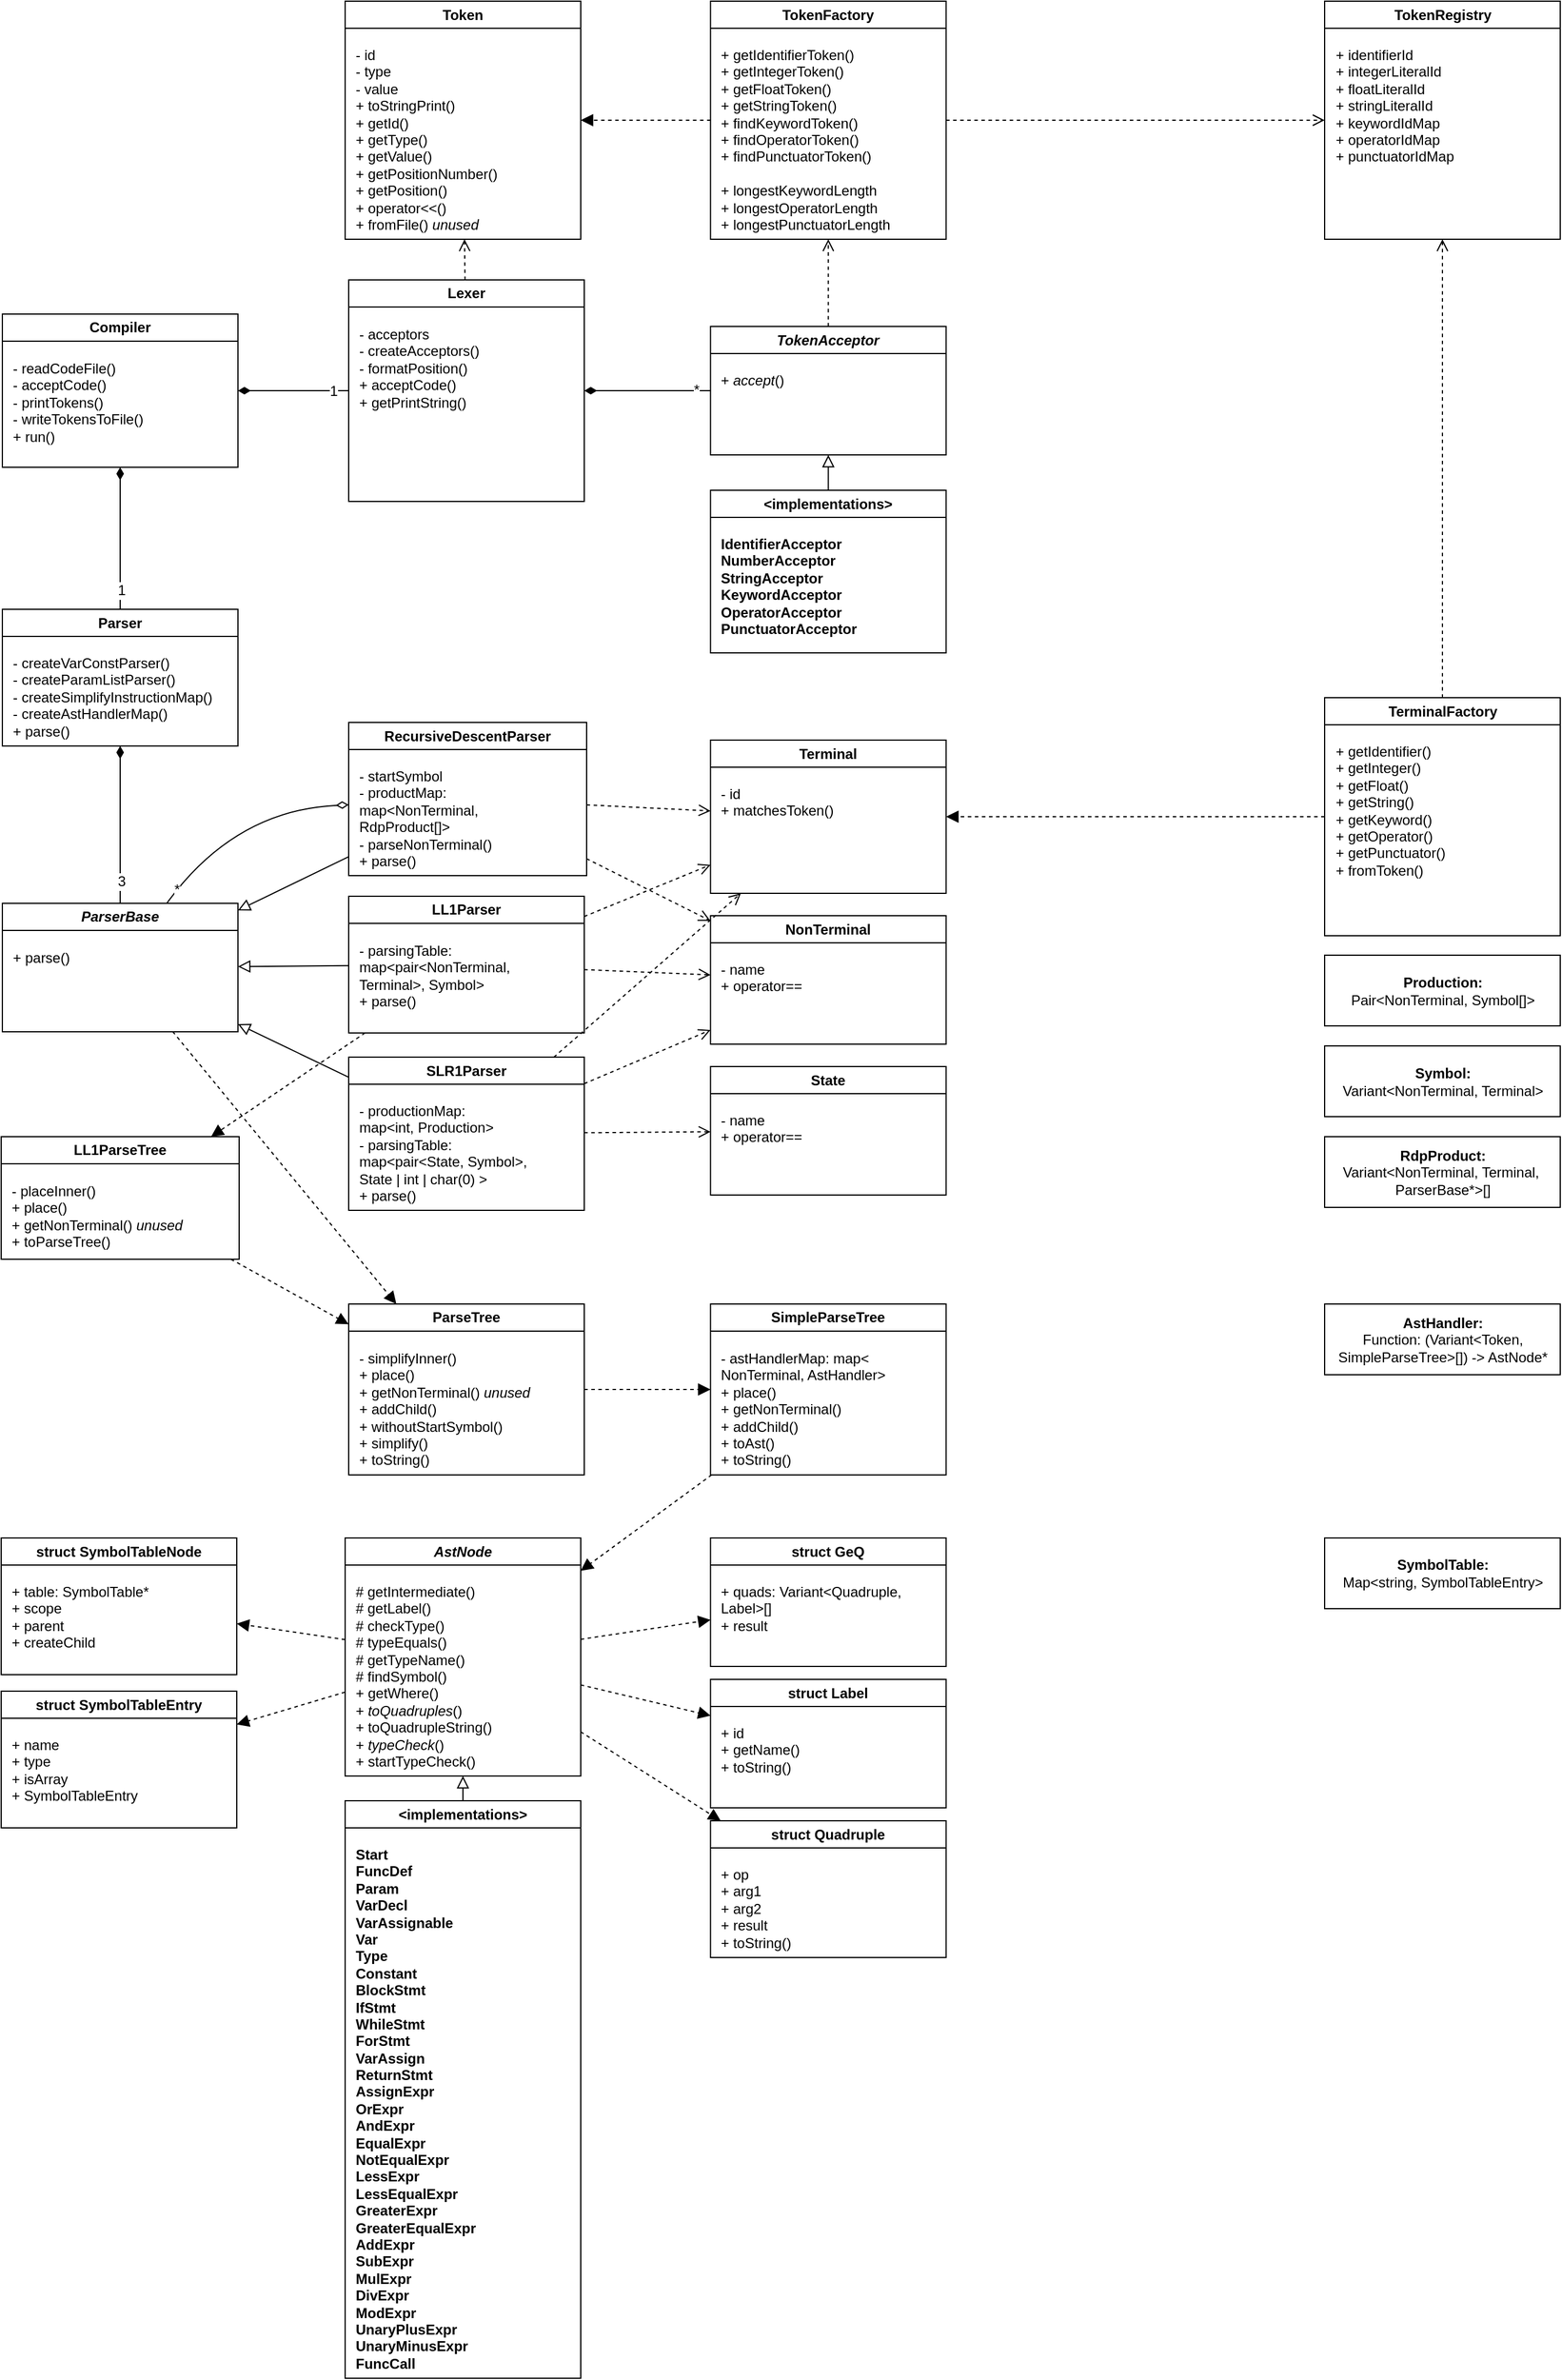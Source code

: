 <mxfile version="24.6.4" type="device">
  <diagram name="Page-1" id="7N9WVUdsvMsKPdyn0-jM">
    <mxGraphModel dx="1167" dy="1154" grid="0" gridSize="10" guides="1" tooltips="1" connect="1" arrows="1" fold="1" page="0" pageScale="1" pageWidth="850" pageHeight="1100" math="0" shadow="0">
      <root>
        <mxCell id="0" />
        <mxCell id="1" parent="0" />
        <mxCell id="OiriWq8W4zklkynLO_ME-1" value="Token" style="swimlane;whiteSpace=wrap;html=1;" parent="1" vertex="1">
          <mxGeometry x="371" y="-185" width="200" height="202" as="geometry" />
        </mxCell>
        <mxCell id="OiriWq8W4zklkynLO_ME-2" value="&lt;div style=&quot;font-size: 12px;&quot;&gt;- id&lt;/div&gt;&lt;div style=&quot;font-size: 12px;&quot;&gt;&lt;span style=&quot;background-color: initial;&quot;&gt;- type&lt;/span&gt;&lt;br&gt;&lt;/div&gt;&lt;div&gt;&lt;div&gt;- value&lt;/div&gt;&lt;/div&gt;+ toStringPrint()&lt;div style=&quot;font-size: 12px;&quot;&gt;+ getId()&lt;/div&gt;&lt;div style=&quot;font-size: 12px;&quot;&gt;+ getType()&lt;/div&gt;&lt;div style=&quot;font-size: 12px;&quot;&gt;+ getValue()&lt;/div&gt;&lt;div style=&quot;font-size: 12px;&quot;&gt;+ getPositionNumber()&lt;/div&gt;&lt;div style=&quot;font-size: 12px;&quot;&gt;+ getPosition()&lt;/div&gt;&lt;div style=&quot;font-size: 12px;&quot;&gt;+ operator&amp;lt;&amp;lt;()&lt;/div&gt;&lt;div style=&quot;font-size: 12px;&quot;&gt;+ fromFile() &lt;i&gt;unused&lt;/i&gt;&lt;/div&gt;" style="text;html=1;align=left;verticalAlign=top;resizable=0;points=[];autosize=1;strokeColor=none;fillColor=none;fontSize=12;" parent="OiriWq8W4zklkynLO_ME-1" vertex="1">
          <mxGeometry x="7" y="32" width="138" height="170" as="geometry" />
        </mxCell>
        <mxCell id="3ae6ctg0LFmDyY3C9D6C-31" style="edgeStyle=none;curved=1;rounded=0;orthogonalLoop=1;jettySize=auto;html=1;fontSize=12;startSize=8;endSize=8;dashed=1;endArrow=open;endFill=0;" parent="1" source="IofMoC5QLbA6a7la50m4-1" target="OiriWq8W4zklkynLO_ME-1" edge="1">
          <mxGeometry relative="1" as="geometry">
            <Array as="points" />
          </mxGeometry>
        </mxCell>
        <mxCell id="IofMoC5QLbA6a7la50m4-1" value="Lexer" style="swimlane;whiteSpace=wrap;html=1;" parent="1" vertex="1">
          <mxGeometry x="374" y="51.5" width="200" height="188" as="geometry" />
        </mxCell>
        <mxCell id="IofMoC5QLbA6a7la50m4-2" value="&lt;div style=&quot;font-size: 12px;&quot;&gt;&lt;span style=&quot;background-color: initial; font-size: 12px;&quot;&gt;- acceptors&lt;/span&gt;&lt;/div&gt;&lt;div style=&quot;font-size: 12px;&quot;&gt;- createAcceptors()&lt;/div&gt;&lt;div&gt;- formatPosition()&lt;/div&gt;&lt;div&gt;&lt;span style=&quot;background-color: initial;&quot;&gt;+ acceptCode()&lt;/span&gt;&lt;/div&gt;&lt;div style=&quot;font-size: 12px;&quot;&gt;&lt;span style=&quot;background-color: initial;&quot;&gt;+ getPrintString()&lt;/span&gt;&lt;/div&gt;" style="text;html=1;align=left;verticalAlign=top;resizable=0;points=[];autosize=1;strokeColor=none;fillColor=none;fontSize=12;" parent="IofMoC5QLbA6a7la50m4-1" vertex="1">
          <mxGeometry x="7" y="32" width="120" height="84" as="geometry" />
        </mxCell>
        <mxCell id="IofMoC5QLbA6a7la50m4-5" style="edgeStyle=none;curved=1;rounded=0;orthogonalLoop=1;jettySize=auto;html=1;fontSize=12;startSize=8;endSize=8;endArrow=diamondThin;endFill=1;" parent="1" source="IofMoC5QLbA6a7la50m4-3" target="IofMoC5QLbA6a7la50m4-1" edge="1">
          <mxGeometry relative="1" as="geometry" />
        </mxCell>
        <mxCell id="iqtWUtMe4JJvbguQZHi8-1" value="*" style="edgeLabel;html=1;align=center;verticalAlign=middle;resizable=0;points=[];fontSize=12;" parent="IofMoC5QLbA6a7la50m4-5" vertex="1" connectable="0">
          <mxGeometry x="-0.771" y="-1" relative="1" as="geometry">
            <mxPoint as="offset" />
          </mxGeometry>
        </mxCell>
        <mxCell id="IofMoC5QLbA6a7la50m4-3" value="&lt;i&gt;TokenAcceptor&lt;/i&gt;" style="swimlane;whiteSpace=wrap;html=1;" parent="1" vertex="1">
          <mxGeometry x="681.17" y="91" width="200" height="109" as="geometry" />
        </mxCell>
        <mxCell id="IofMoC5QLbA6a7la50m4-4" value="&lt;div style=&quot;font-size: 12px;&quot;&gt;&lt;span style=&quot;background-color: initial; font-size: 12px;&quot;&gt;+ &lt;/span&gt;&lt;i style=&quot;background-color: initial; font-size: 12px;&quot;&gt;accept&lt;/i&gt;&lt;span style=&quot;background-color: initial; font-size: 12px;&quot;&gt;()&lt;br&gt;&lt;/span&gt;&lt;/div&gt;" style="text;html=1;align=left;verticalAlign=top;resizable=0;points=[];autosize=1;strokeColor=none;fillColor=none;fontSize=12;" parent="IofMoC5QLbA6a7la50m4-3" vertex="1">
          <mxGeometry x="7" y="32" width="72" height="26" as="geometry" />
        </mxCell>
        <mxCell id="3ae6ctg0LFmDyY3C9D6C-23" style="edgeStyle=none;curved=1;rounded=0;orthogonalLoop=1;jettySize=auto;html=1;fontSize=12;startSize=8;endSize=8;endArrow=block;endFill=0;" parent="1" source="3ae6ctg0LFmDyY3C9D6C-15" target="IofMoC5QLbA6a7la50m4-3" edge="1">
          <mxGeometry relative="1" as="geometry" />
        </mxCell>
        <mxCell id="3ae6ctg0LFmDyY3C9D6C-15" value="&amp;lt;implementations&amp;gt;" style="swimlane;whiteSpace=wrap;html=1;" parent="1" vertex="1">
          <mxGeometry x="681.17" y="230" width="200" height="138" as="geometry" />
        </mxCell>
        <mxCell id="3ae6ctg0LFmDyY3C9D6C-16" value="&lt;div style=&quot;font-size: 12px;&quot;&gt;&lt;b style=&quot;background-color: initial;&quot;&gt;IdentifierAcceptor&lt;/b&gt;&lt;/div&gt;&lt;div style=&quot;font-size: 12px;&quot;&gt;&lt;b style=&quot;font-size: 12px;&quot;&gt;NumberAcceptor&lt;/b&gt;&lt;/div&gt;&lt;div style=&quot;font-size: 12px;&quot;&gt;&lt;b style=&quot;font-size: 12px;&quot;&gt;StringAcceptor&lt;/b&gt;&lt;/div&gt;&lt;div style=&quot;font-size: 12px;&quot;&gt;&lt;b style=&quot;font-size: 12px;&quot;&gt;KeywordAcceptor&lt;/b&gt;&lt;/div&gt;&lt;div style=&quot;font-size: 12px;&quot;&gt;&lt;b style=&quot;font-size: 12px;&quot;&gt;OperatorAcceptor&lt;/b&gt;&lt;/div&gt;&lt;div style=&quot;font-size: 12px;&quot;&gt;&lt;b style=&quot;font-size: 12px;&quot;&gt;Punctuator&lt;/b&gt;&lt;b style=&quot;background-color: initial; font-size: 12px;&quot;&gt;Acceptor&lt;/b&gt;&lt;/div&gt;" style="text;html=1;align=left;verticalAlign=top;resizable=0;points=[];autosize=1;strokeColor=none;fillColor=none;fontSize=12;" parent="3ae6ctg0LFmDyY3C9D6C-15" vertex="1">
          <mxGeometry x="7" y="32" width="133" height="98" as="geometry" />
        </mxCell>
        <mxCell id="kK8EmrhPtFe6YDkDOhob-1" value="TokenFactory" style="swimlane;whiteSpace=wrap;html=1;" parent="1" vertex="1">
          <mxGeometry x="681.17" y="-185" width="200" height="202" as="geometry">
            <mxRectangle x="965" y="268" width="136" height="26" as="alternateBounds" />
          </mxGeometry>
        </mxCell>
        <mxCell id="kK8EmrhPtFe6YDkDOhob-2" value="&lt;div&gt;&lt;span style=&quot;background-color: initial;&quot;&gt;+ getIdentifierToken()&lt;/span&gt;&lt;br&gt;&lt;/div&gt;&lt;div style=&quot;font-size: 12px;&quot;&gt;+ getIntegerToken()&lt;/div&gt;&lt;div style=&quot;font-size: 12px;&quot;&gt;&lt;div&gt;+ getFloatToken()&lt;/div&gt;&lt;/div&gt;&lt;div style=&quot;font-size: 12px;&quot;&gt;+ getStringToken()&lt;/div&gt;&lt;div style=&quot;font-size: 12px;&quot;&gt;+ findKeywordToken()&lt;/div&gt;&lt;div style=&quot;font-size: 12px;&quot;&gt;&lt;span style=&quot;background-color: initial;&quot;&gt;+&amp;nbsp;&lt;/span&gt;find&lt;span style=&quot;background-color: initial;&quot;&gt;OperatorToken&lt;/span&gt;&lt;span style=&quot;background-color: initial;&quot;&gt;(&lt;/span&gt;&lt;span style=&quot;background-color: initial;&quot;&gt;)&lt;/span&gt;&lt;/div&gt;&lt;div style=&quot;font-size: 12px;&quot;&gt;&lt;span style=&quot;background-color: initial;&quot;&gt;+&amp;nbsp;&lt;/span&gt;find&lt;span style=&quot;background-color: initial;&quot;&gt;PunctuatorToken(&lt;/span&gt;&lt;span style=&quot;background-color: initial;&quot;&gt;)&lt;/span&gt;&lt;/div&gt;&lt;div style=&quot;font-size: 12px;&quot;&gt;&lt;span style=&quot;background-color: initial;&quot;&gt;&lt;br&gt;&lt;/span&gt;&lt;/div&gt;&lt;div style=&quot;font-size: 12px;&quot;&gt;&lt;div&gt;+ longestKeywordLength&lt;/div&gt;&lt;div&gt;+ longestOperatorLength&lt;/div&gt;&lt;div&gt;+ longestPunctuatorLength&lt;/div&gt;&lt;/div&gt;" style="text;html=1;align=left;verticalAlign=top;resizable=0;points=[];autosize=1;strokeColor=none;fillColor=none;fontSize=12;" parent="kK8EmrhPtFe6YDkDOhob-1" vertex="1">
          <mxGeometry x="7" y="32" width="162" height="170" as="geometry" />
        </mxCell>
        <mxCell id="kK8EmrhPtFe6YDkDOhob-3" style="edgeStyle=none;curved=1;rounded=0;orthogonalLoop=1;jettySize=auto;html=1;fontSize=12;startSize=8;endSize=8;endArrow=block;endFill=1;dashed=1;" parent="1" source="kK8EmrhPtFe6YDkDOhob-1" target="OiriWq8W4zklkynLO_ME-1" edge="1">
          <mxGeometry relative="1" as="geometry">
            <mxPoint x="871" y="156" as="sourcePoint" />
            <mxPoint x="975" y="156" as="targetPoint" />
          </mxGeometry>
        </mxCell>
        <mxCell id="iqtWUtMe4JJvbguQZHi8-2" style="edgeStyle=none;curved=1;rounded=0;orthogonalLoop=1;jettySize=auto;html=1;fontSize=12;startSize=8;endSize=8;endArrow=open;endFill=0;dashed=1;" parent="1" source="IofMoC5QLbA6a7la50m4-3" target="kK8EmrhPtFe6YDkDOhob-1" edge="1">
          <mxGeometry relative="1" as="geometry">
            <mxPoint x="871" y="156" as="sourcePoint" />
            <mxPoint x="975" y="156" as="targetPoint" />
          </mxGeometry>
        </mxCell>
        <mxCell id="jvB1Ljgib8Ljobi6kKoj-1" value="Compiler" style="swimlane;whiteSpace=wrap;html=1;" parent="1" vertex="1">
          <mxGeometry x="80" y="80.5" width="200" height="130" as="geometry" />
        </mxCell>
        <mxCell id="jvB1Ljgib8Ljobi6kKoj-2" value="&lt;div style=&quot;font-size: 12px;&quot;&gt;&lt;span style=&quot;background-color: initial;&quot;&gt;- readCodeFile()&lt;/span&gt;&lt;br&gt;&lt;/div&gt;&lt;div style=&quot;font-size: 12px;&quot;&gt;&lt;span style=&quot;background-color: initial;&quot;&gt;- acceptCode()&lt;/span&gt;&lt;/div&gt;&lt;div style=&quot;font-size: 12px;&quot;&gt;&lt;span style=&quot;background-color: initial;&quot;&gt;- printTokens()&lt;/span&gt;&lt;br&gt;&lt;/div&gt;&lt;div style=&quot;font-size: 12px;&quot;&gt;- writeTokensToFile()&lt;/div&gt;&lt;div style=&quot;font-size: 12px;&quot;&gt;&lt;span style=&quot;background-color: initial;&quot;&gt;+ run(&lt;/span&gt;&lt;span style=&quot;background-color: initial;&quot;&gt;)&lt;/span&gt;&lt;br&gt;&lt;/div&gt;" style="text;html=1;align=left;verticalAlign=top;resizable=0;points=[];autosize=1;strokeColor=none;fillColor=none;fontSize=12;" parent="jvB1Ljgib8Ljobi6kKoj-1" vertex="1">
          <mxGeometry x="7" y="32" width="129" height="84" as="geometry" />
        </mxCell>
        <mxCell id="jvB1Ljgib8Ljobi6kKoj-3" style="edgeStyle=none;curved=1;rounded=0;orthogonalLoop=1;jettySize=auto;html=1;fontSize=12;startSize=8;endSize=8;endArrow=diamondThin;endFill=1;" parent="1" source="IofMoC5QLbA6a7la50m4-1" target="jvB1Ljgib8Ljobi6kKoj-1" edge="1">
          <mxGeometry relative="1" as="geometry">
            <mxPoint x="671" y="156" as="sourcePoint" />
            <mxPoint x="574" y="156" as="targetPoint" />
          </mxGeometry>
        </mxCell>
        <mxCell id="eMEHLj6SgMxFBWr-5eaE-38" value="1" style="edgeLabel;html=1;align=center;verticalAlign=middle;resizable=0;points=[];fontSize=12;" parent="jvB1Ljgib8Ljobi6kKoj-3" vertex="1" connectable="0">
          <mxGeometry x="-0.726" relative="1" as="geometry">
            <mxPoint as="offset" />
          </mxGeometry>
        </mxCell>
        <mxCell id="eMEHLj6SgMxFBWr-5eaE-9" style="edgeStyle=none;curved=1;rounded=0;orthogonalLoop=1;jettySize=auto;html=1;fontSize=12;startSize=8;endSize=8;endArrow=block;endFill=0;" parent="1" source="jvB1Ljgib8Ljobi6kKoj-11" target="eMEHLj6SgMxFBWr-5eaE-1" edge="1">
          <mxGeometry relative="1" as="geometry" />
        </mxCell>
        <mxCell id="jvB1Ljgib8Ljobi6kKoj-11" value="RecursiveDescentParser" style="swimlane;whiteSpace=wrap;html=1;" parent="1" vertex="1">
          <mxGeometry x="374" y="427" width="202" height="130" as="geometry" />
        </mxCell>
        <mxCell id="jvB1Ljgib8Ljobi6kKoj-12" value="&lt;div style=&quot;font-size: 12px;&quot;&gt;&lt;span style=&quot;background-color: initial;&quot;&gt;- startSymbol&lt;/span&gt;&lt;/div&gt;&lt;div style=&quot;font-size: 12px;&quot;&gt;&lt;span style=&quot;background-color: initial;&quot;&gt;- productMap:&amp;nbsp;&lt;/span&gt;&lt;/div&gt;&lt;div style=&quot;font-size: 12px;&quot;&gt;&lt;span style=&quot;background-color: initial;&quot;&gt;map&amp;lt;NonTerminal,&lt;/span&gt;&lt;/div&gt;&lt;div style=&quot;font-size: 12px;&quot;&gt;&lt;span style=&quot;background-color: initial;&quot;&gt;RdpProduct[]&amp;gt;&lt;/span&gt;&lt;/div&gt;&lt;div style=&quot;font-size: 12px;&quot;&gt;&lt;span style=&quot;background-color: initial;&quot;&gt;- parseNonTerminal()&lt;/span&gt;&lt;/div&gt;&lt;div style=&quot;font-size: 12px;&quot;&gt;&lt;span style=&quot;background-color: initial;&quot;&gt;+ parse()&lt;/span&gt;&lt;br&gt;&lt;/div&gt;" style="text;html=1;align=left;verticalAlign=top;resizable=0;points=[];autosize=1;strokeColor=none;fillColor=none;fontSize=12;" parent="jvB1Ljgib8Ljobi6kKoj-11" vertex="1">
          <mxGeometry x="7" y="32" width="131" height="98" as="geometry" />
        </mxCell>
        <mxCell id="eMEHLj6SgMxFBWr-5eaE-10" style="edgeStyle=none;curved=1;rounded=0;orthogonalLoop=1;jettySize=auto;html=1;fontSize=12;startSize=8;endSize=8;endArrow=block;endFill=0;" parent="1" source="-sPlnjH7zTuTID29Tyg8-11" target="eMEHLj6SgMxFBWr-5eaE-1" edge="1">
          <mxGeometry relative="1" as="geometry" />
        </mxCell>
        <mxCell id="-sPlnjH7zTuTID29Tyg8-11" value="LL1Parser" style="swimlane;whiteSpace=wrap;html=1;" parent="1" vertex="1">
          <mxGeometry x="374" y="574.5" width="200" height="116" as="geometry" />
        </mxCell>
        <mxCell id="-sPlnjH7zTuTID29Tyg8-12" value="&lt;div style=&quot;font-size: 12px;&quot;&gt;- parsingTable:&amp;nbsp;&lt;/div&gt;&lt;div style=&quot;font-size: 12px;&quot;&gt;map&amp;lt;pair&amp;lt;NonTerminal,&lt;/div&gt;&lt;div style=&quot;font-size: 12px;&quot;&gt;&lt;span style=&quot;background-color: initial;&quot;&gt;Terminal&lt;/span&gt;&amp;gt;, Symbol&lt;span style=&quot;background-color: initial;&quot;&gt;&amp;gt;&lt;/span&gt;&lt;/div&gt;&lt;div style=&quot;font-size: 12px;&quot;&gt;+ parse()&lt;/div&gt;" style="text;html=1;align=left;verticalAlign=top;resizable=0;points=[];autosize=1;strokeColor=none;fillColor=none;fontSize=12;" parent="-sPlnjH7zTuTID29Tyg8-11" vertex="1">
          <mxGeometry x="7" y="32" width="146" height="70" as="geometry" />
        </mxCell>
        <mxCell id="-sPlnjH7zTuTID29Tyg8-15" value="NonTerminal" style="swimlane;whiteSpace=wrap;html=1;" parent="1" vertex="1">
          <mxGeometry x="681.17" y="591" width="200" height="109" as="geometry" />
        </mxCell>
        <mxCell id="-sPlnjH7zTuTID29Tyg8-16" value="&lt;div style=&quot;font-size: 12px;&quot;&gt;- name&lt;/div&gt;&lt;div style=&quot;font-size: 12px;&quot;&gt;+ operator==&lt;/div&gt;" style="text;html=1;align=left;verticalAlign=top;resizable=0;points=[];autosize=1;strokeColor=none;fillColor=none;fontSize=12;" parent="-sPlnjH7zTuTID29Tyg8-15" vertex="1">
          <mxGeometry x="7" y="32" width="87" height="41" as="geometry" />
        </mxCell>
        <mxCell id="eMEHLj6SgMxFBWr-5eaE-11" style="edgeStyle=none;curved=1;rounded=0;orthogonalLoop=1;jettySize=auto;html=1;fontSize=12;startSize=8;endSize=8;endArrow=block;endFill=0;" parent="1" source="-sPlnjH7zTuTID29Tyg8-36" target="eMEHLj6SgMxFBWr-5eaE-1" edge="1">
          <mxGeometry relative="1" as="geometry" />
        </mxCell>
        <mxCell id="-sPlnjH7zTuTID29Tyg8-36" value="SLR1Parser" style="swimlane;whiteSpace=wrap;html=1;" parent="1" vertex="1">
          <mxGeometry x="374" y="711" width="200" height="130" as="geometry" />
        </mxCell>
        <mxCell id="-sPlnjH7zTuTID29Tyg8-37" value="&lt;div style=&quot;font-size: 12px;&quot;&gt;- productionMap:&amp;nbsp;&lt;/div&gt;&lt;div style=&quot;font-size: 12px;&quot;&gt;map&amp;lt;int, Production&amp;gt;&lt;/div&gt;&lt;div style=&quot;font-size: 12px;&quot;&gt;- parsingTable:&amp;nbsp;&lt;/div&gt;&lt;div style=&quot;font-size: 12px;&quot;&gt;map&amp;lt;pair&amp;lt;State, Symbol&lt;span style=&quot;background-color: initial;&quot;&gt;&amp;gt;,&amp;nbsp;&lt;/span&gt;&lt;/div&gt;&lt;div style=&quot;font-size: 12px;&quot;&gt;&lt;span style=&quot;background-color: initial;&quot;&gt;State | int |&amp;nbsp;&lt;/span&gt;&lt;span style=&quot;background-color: initial;&quot;&gt;char(0) &amp;gt;&lt;/span&gt;&lt;/div&gt;&lt;div style=&quot;font-size: 12px;&quot;&gt;+ parse()&lt;/div&gt;" style="text;html=1;align=left;verticalAlign=top;resizable=0;points=[];autosize=1;strokeColor=none;fillColor=none;fontSize=12;" parent="-sPlnjH7zTuTID29Tyg8-36" vertex="1">
          <mxGeometry x="7" y="32" width="164" height="98" as="geometry" />
        </mxCell>
        <mxCell id="-sPlnjH7zTuTID29Tyg8-41" value="State" style="swimlane;whiteSpace=wrap;html=1;" parent="1" vertex="1">
          <mxGeometry x="681.17" y="719" width="200" height="109" as="geometry" />
        </mxCell>
        <mxCell id="-sPlnjH7zTuTID29Tyg8-42" value="&lt;div style=&quot;font-size: 12px;&quot;&gt;- name&lt;/div&gt;&lt;div style=&quot;font-size: 12px;&quot;&gt;+ operator==&lt;/div&gt;" style="text;html=1;align=left;verticalAlign=top;resizable=0;points=[];autosize=1;strokeColor=none;fillColor=none;fontSize=12;" parent="-sPlnjH7zTuTID29Tyg8-41" vertex="1">
          <mxGeometry x="7" y="32" width="87" height="41" as="geometry" />
        </mxCell>
        <mxCell id="eMEHLj6SgMxFBWr-5eaE-1" value="&lt;i&gt;ParserBase&lt;/i&gt;" style="swimlane;whiteSpace=wrap;html=1;" parent="1" vertex="1">
          <mxGeometry x="80" y="580.5" width="200" height="109" as="geometry" />
        </mxCell>
        <mxCell id="eMEHLj6SgMxFBWr-5eaE-2" value="&lt;div style=&quot;font-size: 12px;&quot;&gt;&lt;span style=&quot;background-color: initial;&quot;&gt;+ parse()&lt;/span&gt;&lt;br&gt;&lt;/div&gt;" style="text;html=1;align=left;verticalAlign=top;resizable=0;points=[];autosize=1;strokeColor=none;fillColor=none;fontSize=12;" parent="eMEHLj6SgMxFBWr-5eaE-1" vertex="1">
          <mxGeometry x="7" y="32" width="66" height="26" as="geometry" />
        </mxCell>
        <mxCell id="eMEHLj6SgMxFBWr-5eaE-39" style="edgeStyle=none;curved=1;rounded=0;orthogonalLoop=1;jettySize=auto;html=1;fontSize=12;startSize=8;endSize=8;endArrow=diamondThin;endFill=1;" parent="1" source="cnCYdtqbf-Ac4l562RJ5-1" target="jvB1Ljgib8Ljobi6kKoj-1" edge="1">
          <mxGeometry relative="1" as="geometry">
            <mxPoint x="374" y="156" as="sourcePoint" />
            <mxPoint x="290" y="156" as="targetPoint" />
          </mxGeometry>
        </mxCell>
        <mxCell id="eMEHLj6SgMxFBWr-5eaE-40" value="1" style="edgeLabel;html=1;align=center;verticalAlign=middle;resizable=0;points=[];fontSize=12;" parent="eMEHLj6SgMxFBWr-5eaE-39" vertex="1" connectable="0">
          <mxGeometry x="-0.726" relative="1" as="geometry">
            <mxPoint x="1" as="offset" />
          </mxGeometry>
        </mxCell>
        <mxCell id="eMEHLj6SgMxFBWr-5eaE-41" value="Terminal" style="swimlane;whiteSpace=wrap;html=1;" parent="1" vertex="1">
          <mxGeometry x="681.17" y="442" width="200" height="130" as="geometry" />
        </mxCell>
        <mxCell id="eMEHLj6SgMxFBWr-5eaE-42" value="&lt;div style=&quot;font-size: 12px;&quot;&gt;- id&lt;/div&gt;&lt;div style=&quot;font-size: 12px;&quot;&gt;&lt;span style=&quot;background-color: initial;&quot;&gt;+ matchesToken()&lt;/span&gt;&lt;br&gt;&lt;/div&gt;" style="text;html=1;align=left;verticalAlign=top;resizable=0;points=[];autosize=1;strokeColor=none;fillColor=none;fontSize=12;" parent="eMEHLj6SgMxFBWr-5eaE-41" vertex="1">
          <mxGeometry x="7" y="32" width="114" height="41" as="geometry" />
        </mxCell>
        <mxCell id="eMEHLj6SgMxFBWr-5eaE-45" value="TerminalFactory" style="swimlane;whiteSpace=wrap;html=1;" parent="1" vertex="1">
          <mxGeometry x="1202.5" y="406" width="200" height="202" as="geometry">
            <mxRectangle x="965" y="268" width="136" height="26" as="alternateBounds" />
          </mxGeometry>
        </mxCell>
        <mxCell id="eMEHLj6SgMxFBWr-5eaE-46" value="&lt;div&gt;&lt;span style=&quot;background-color: initial;&quot;&gt;+ getIdentifier&lt;/span&gt;&lt;span style=&quot;background-color: initial;&quot;&gt;()&lt;/span&gt;&lt;/div&gt;&lt;div&gt;+ getInteger&lt;span style=&quot;background-color: initial;&quot;&gt;()&lt;/span&gt;&lt;/div&gt;&lt;div&gt;+ getFloat&lt;span style=&quot;background-color: initial;&quot;&gt;()&lt;/span&gt;&lt;/div&gt;&lt;div&gt;+ getString&lt;span style=&quot;background-color: initial;&quot;&gt;()&lt;/span&gt;&lt;/div&gt;&lt;div&gt;+ getKeyword&lt;span style=&quot;background-color: initial;&quot;&gt;()&lt;/span&gt;&lt;/div&gt;&lt;div&gt;&lt;span style=&quot;background-color: initial;&quot;&gt;+&amp;nbsp;&lt;/span&gt;get&lt;span style=&quot;background-color: initial;&quot;&gt;Operator&lt;/span&gt;&lt;span style=&quot;background-color: initial;&quot;&gt;(&lt;/span&gt;&lt;span style=&quot;background-color: initial;&quot;&gt;)&lt;/span&gt;&lt;/div&gt;&lt;div&gt;&lt;span style=&quot;background-color: initial;&quot;&gt;+&amp;nbsp;&lt;/span&gt;get&lt;span style=&quot;background-color: initial;&quot;&gt;Punctuator&lt;/span&gt;&lt;span style=&quot;background-color: initial;&quot;&gt;(&lt;/span&gt;&lt;span style=&quot;background-color: initial;&quot;&gt;)&lt;/span&gt;&lt;/div&gt;&lt;div&gt;&lt;span style=&quot;background-color: initial;&quot;&gt;+ fromToken()&lt;/span&gt;&lt;/div&gt;" style="text;html=1;align=left;verticalAlign=top;resizable=0;points=[];autosize=1;strokeColor=none;fillColor=none;fontSize=12;" parent="eMEHLj6SgMxFBWr-5eaE-45" vertex="1">
          <mxGeometry x="7" y="32" width="111" height="127" as="geometry" />
        </mxCell>
        <mxCell id="eMEHLj6SgMxFBWr-5eaE-47" style="edgeStyle=none;curved=1;rounded=0;orthogonalLoop=1;jettySize=auto;html=1;fontSize=12;startSize=8;endSize=8;endArrow=block;endFill=1;dashed=1;" parent="1" source="eMEHLj6SgMxFBWr-5eaE-45" target="eMEHLj6SgMxFBWr-5eaE-41" edge="1">
          <mxGeometry relative="1" as="geometry">
            <mxPoint x="908" y="-83.5" as="sourcePoint" />
            <mxPoint x="1376" y="159.5" as="targetPoint" />
          </mxGeometry>
        </mxCell>
        <mxCell id="eMEHLj6SgMxFBWr-5eaE-51" value="TokenRegistry" style="swimlane;whiteSpace=wrap;html=1;" parent="1" vertex="1">
          <mxGeometry x="1202.5" y="-185" width="200" height="202" as="geometry">
            <mxRectangle x="965" y="268" width="136" height="26" as="alternateBounds" />
          </mxGeometry>
        </mxCell>
        <mxCell id="eMEHLj6SgMxFBWr-5eaE-52" value="&lt;div&gt;&lt;span style=&quot;background-color: initial;&quot;&gt;+ identifierId&lt;/span&gt;&lt;br&gt;&lt;/div&gt;&lt;div style=&quot;font-size: 12px;&quot;&gt;+ integerLiteralId&lt;/div&gt;&lt;div style=&quot;font-size: 12px;&quot;&gt;&lt;div&gt;+ floatLiteralId&lt;/div&gt;&lt;/div&gt;&lt;div style=&quot;font-size: 12px;&quot;&gt;+ stringLiteralId&lt;/div&gt;&lt;div style=&quot;font-size: 12px;&quot;&gt;+ keywordIdMap&lt;/div&gt;&lt;div style=&quot;font-size: 12px;&quot;&gt;&lt;span style=&quot;background-color: initial;&quot;&gt;+ operatorIdMap&lt;/span&gt;&lt;/div&gt;&lt;div style=&quot;font-size: 12px;&quot;&gt;&lt;span style=&quot;background-color: initial;&quot;&gt;+ punctuatorIdMap&lt;/span&gt;&lt;/div&gt;" style="text;html=1;align=left;verticalAlign=top;resizable=0;points=[];autosize=1;strokeColor=none;fillColor=none;fontSize=12;" parent="eMEHLj6SgMxFBWr-5eaE-51" vertex="1">
          <mxGeometry x="7" y="32" width="118" height="113" as="geometry" />
        </mxCell>
        <mxCell id="eMEHLj6SgMxFBWr-5eaE-53" style="edgeStyle=none;curved=1;rounded=0;orthogonalLoop=1;jettySize=auto;html=1;fontSize=12;startSize=8;endSize=8;endArrow=open;endFill=0;dashed=1;" parent="1" source="kK8EmrhPtFe6YDkDOhob-1" target="eMEHLj6SgMxFBWr-5eaE-51" edge="1">
          <mxGeometry relative="1" as="geometry">
            <mxPoint x="791" y="101" as="sourcePoint" />
            <mxPoint x="791" y="72" as="targetPoint" />
          </mxGeometry>
        </mxCell>
        <mxCell id="eMEHLj6SgMxFBWr-5eaE-54" style="edgeStyle=none;curved=1;rounded=0;orthogonalLoop=1;jettySize=auto;html=1;fontSize=12;startSize=8;endSize=8;endArrow=open;endFill=0;dashed=1;" parent="1" source="eMEHLj6SgMxFBWr-5eaE-45" target="eMEHLj6SgMxFBWr-5eaE-51" edge="1">
          <mxGeometry relative="1" as="geometry">
            <mxPoint x="891" y="-45" as="sourcePoint" />
            <mxPoint x="1043" y="-68" as="targetPoint" />
          </mxGeometry>
        </mxCell>
        <mxCell id="eMEHLj6SgMxFBWr-5eaE-58" value="&lt;b&gt;Production:&lt;/b&gt;&lt;div&gt;Pair&amp;lt;NonTerminal,&amp;nbsp;&lt;span style=&quot;background-color: initial;&quot;&gt;Symbol[]&amp;gt;&lt;/span&gt;&lt;/div&gt;" style="rounded=0;whiteSpace=wrap;html=1;" parent="1" vertex="1">
          <mxGeometry x="1202.5" y="624.5" width="200" height="60" as="geometry" />
        </mxCell>
        <mxCell id="eMEHLj6SgMxFBWr-5eaE-59" value="&lt;b&gt;Symbol:&lt;/b&gt;&lt;div&gt;Variant&amp;lt;NonTerminal, Terminal&amp;gt;&lt;/div&gt;" style="rounded=0;whiteSpace=wrap;html=1;" parent="1" vertex="1">
          <mxGeometry x="1202.5" y="701.5" width="200" height="60" as="geometry" />
        </mxCell>
        <mxCell id="c0hR3k8LjfP9vzMarSxn-5" style="edgeStyle=none;curved=1;rounded=0;orthogonalLoop=1;jettySize=auto;html=1;fontSize=12;startSize=8;endSize=8;endArrow=diamondThin;endFill=0;" parent="1" source="eMEHLj6SgMxFBWr-5eaE-1" target="jvB1Ljgib8Ljobi6kKoj-11" edge="1">
          <mxGeometry relative="1" as="geometry">
            <mxPoint x="738" y="745.5" as="sourcePoint" />
            <mxPoint x="549" y="552.5" as="targetPoint" />
            <Array as="points">
              <mxPoint x="277" y="501.5" />
            </Array>
          </mxGeometry>
        </mxCell>
        <mxCell id="c0hR3k8LjfP9vzMarSxn-6" value="*" style="edgeLabel;html=1;align=center;verticalAlign=middle;resizable=0;points=[];fontSize=12;" parent="c0hR3k8LjfP9vzMarSxn-5" vertex="1" connectable="0">
          <mxGeometry x="-0.852" relative="1" as="geometry">
            <mxPoint as="offset" />
          </mxGeometry>
        </mxCell>
        <mxCell id="7v2I96DNq0qkmygxdBna-1" value="&lt;b&gt;RdpProduct:&lt;/b&gt;&lt;div&gt;Variant&amp;lt;NonTerminal, Terminal,&amp;nbsp;&lt;/div&gt;&lt;div&gt;&lt;span style=&quot;background-color: initial;&quot;&gt;ParserBase*&amp;gt;[]&lt;/span&gt;&lt;/div&gt;" style="rounded=0;whiteSpace=wrap;html=1;" parent="1" vertex="1">
          <mxGeometry x="1202.5" y="778.5" width="200" height="60" as="geometry" />
        </mxCell>
        <mxCell id="cnCYdtqbf-Ac4l562RJ5-1" value="Parser" style="swimlane;whiteSpace=wrap;html=1;" parent="1" vertex="1">
          <mxGeometry x="80" y="331" width="200" height="116" as="geometry" />
        </mxCell>
        <mxCell id="cnCYdtqbf-Ac4l562RJ5-2" value="&lt;div style=&quot;font-size: 12px;&quot;&gt;&lt;span style=&quot;background-color: initial;&quot;&gt;- createVarConstParser()&lt;/span&gt;&lt;/div&gt;&lt;div style=&quot;font-size: 12px;&quot;&gt;&lt;span style=&quot;background-color: initial;&quot;&gt;- createParamListParser()&lt;/span&gt;&lt;/div&gt;&lt;div style=&quot;font-size: 12px;&quot;&gt;&lt;span style=&quot;background-color: initial;&quot;&gt;- createSimplifyInstructionMap()&lt;/span&gt;&lt;/div&gt;&lt;div style=&quot;font-size: 12px;&quot;&gt;- createAstHandlerMap()&lt;/div&gt;&lt;div style=&quot;font-size: 12px;&quot;&gt;&lt;span style=&quot;background-color: initial;&quot;&gt;+ parse()&lt;/span&gt;&lt;br&gt;&lt;/div&gt;" style="text;html=1;align=left;verticalAlign=top;resizable=0;points=[];autosize=1;strokeColor=none;fillColor=none;fontSize=12;" parent="cnCYdtqbf-Ac4l562RJ5-1" vertex="1">
          <mxGeometry x="7" y="32" width="187" height="84" as="geometry" />
        </mxCell>
        <mxCell id="cnCYdtqbf-Ac4l562RJ5-4" style="edgeStyle=none;curved=1;rounded=0;orthogonalLoop=1;jettySize=auto;html=1;fontSize=12;startSize=8;endSize=8;endArrow=diamondThin;endFill=1;" parent="1" source="eMEHLj6SgMxFBWr-5eaE-1" target="cnCYdtqbf-Ac4l562RJ5-1" edge="1">
          <mxGeometry relative="1" as="geometry">
            <mxPoint x="190" y="307" as="sourcePoint" />
            <mxPoint x="190" y="221" as="targetPoint" />
          </mxGeometry>
        </mxCell>
        <mxCell id="cnCYdtqbf-Ac4l562RJ5-5" value="3" style="edgeLabel;html=1;align=center;verticalAlign=middle;resizable=0;points=[];fontSize=12;" parent="cnCYdtqbf-Ac4l562RJ5-4" vertex="1" connectable="0">
          <mxGeometry x="-0.726" relative="1" as="geometry">
            <mxPoint x="1" as="offset" />
          </mxGeometry>
        </mxCell>
        <mxCell id="cnCYdtqbf-Ac4l562RJ5-6" style="edgeStyle=none;curved=1;rounded=0;orthogonalLoop=1;jettySize=auto;html=1;fontSize=12;startSize=8;endSize=8;dashed=1;endArrow=open;endFill=0;" parent="1" source="jvB1Ljgib8Ljobi6kKoj-11" target="eMEHLj6SgMxFBWr-5eaE-41" edge="1">
          <mxGeometry relative="1" as="geometry">
            <Array as="points" />
            <mxPoint x="482" y="62" as="sourcePoint" />
            <mxPoint x="482" y="36" as="targetPoint" />
          </mxGeometry>
        </mxCell>
        <mxCell id="cnCYdtqbf-Ac4l562RJ5-7" style="edgeStyle=none;curved=1;rounded=0;orthogonalLoop=1;jettySize=auto;html=1;fontSize=12;startSize=8;endSize=8;dashed=1;endArrow=open;endFill=0;" parent="1" source="jvB1Ljgib8Ljobi6kKoj-11" target="-sPlnjH7zTuTID29Tyg8-15" edge="1">
          <mxGeometry relative="1" as="geometry">
            <Array as="points" />
            <mxPoint x="586" y="497" as="sourcePoint" />
            <mxPoint x="691" y="507" as="targetPoint" />
          </mxGeometry>
        </mxCell>
        <mxCell id="cnCYdtqbf-Ac4l562RJ5-8" style="edgeStyle=none;curved=1;rounded=0;orthogonalLoop=1;jettySize=auto;html=1;fontSize=12;startSize=8;endSize=8;dashed=1;endArrow=open;endFill=0;" parent="1" source="-sPlnjH7zTuTID29Tyg8-11" target="eMEHLj6SgMxFBWr-5eaE-41" edge="1">
          <mxGeometry relative="1" as="geometry">
            <Array as="points" />
            <mxPoint x="586" y="543" as="sourcePoint" />
            <mxPoint x="692" y="601" as="targetPoint" />
          </mxGeometry>
        </mxCell>
        <mxCell id="cnCYdtqbf-Ac4l562RJ5-9" style="edgeStyle=none;curved=1;rounded=0;orthogonalLoop=1;jettySize=auto;html=1;fontSize=12;startSize=8;endSize=8;dashed=1;endArrow=open;endFill=0;" parent="1" source="-sPlnjH7zTuTID29Tyg8-11" target="-sPlnjH7zTuTID29Tyg8-15" edge="1">
          <mxGeometry relative="1" as="geometry">
            <Array as="points" />
            <mxPoint x="584" y="604" as="sourcePoint" />
            <mxPoint x="691" y="559" as="targetPoint" />
          </mxGeometry>
        </mxCell>
        <mxCell id="cnCYdtqbf-Ac4l562RJ5-10" style="edgeStyle=none;curved=1;rounded=0;orthogonalLoop=1;jettySize=auto;html=1;fontSize=12;startSize=8;endSize=8;dashed=1;endArrow=open;endFill=0;" parent="1" source="-sPlnjH7zTuTID29Tyg8-36" target="eMEHLj6SgMxFBWr-5eaE-41" edge="1">
          <mxGeometry relative="1" as="geometry">
            <Array as="points" />
            <mxPoint x="584" y="649" as="sourcePoint" />
            <mxPoint x="691" y="653" as="targetPoint" />
          </mxGeometry>
        </mxCell>
        <mxCell id="cnCYdtqbf-Ac4l562RJ5-11" style="edgeStyle=none;curved=1;rounded=0;orthogonalLoop=1;jettySize=auto;html=1;fontSize=12;startSize=8;endSize=8;dashed=1;endArrow=open;endFill=0;" parent="1" source="-sPlnjH7zTuTID29Tyg8-36" target="-sPlnjH7zTuTID29Tyg8-15" edge="1">
          <mxGeometry relative="1" as="geometry">
            <Array as="points" />
            <mxPoint x="543" y="746" as="sourcePoint" />
            <mxPoint x="721" y="582" as="targetPoint" />
          </mxGeometry>
        </mxCell>
        <mxCell id="cnCYdtqbf-Ac4l562RJ5-13" value="SimpleParseTree" style="swimlane;whiteSpace=wrap;html=1;" parent="1" vertex="1">
          <mxGeometry x="681.17" y="920.5" width="200" height="145" as="geometry" />
        </mxCell>
        <mxCell id="cnCYdtqbf-Ac4l562RJ5-14" value="&lt;div style=&quot;font-size: 12px;&quot;&gt;- astHandlerMap: map&amp;lt;&lt;/div&gt;&lt;div style=&quot;font-size: 12px;&quot;&gt;NonTerminal, AstHandler&amp;gt;&lt;/div&gt;&lt;div style=&quot;font-size: 12px;&quot;&gt;+ place()&lt;/div&gt;&lt;div style=&quot;font-size: 12px;&quot;&gt;+ getNonTerminal()&lt;/div&gt;&lt;div style=&quot;font-size: 12px;&quot;&gt;+ addChild()&lt;/div&gt;&lt;div style=&quot;font-size: 12px;&quot;&gt;+ toAst()&lt;/div&gt;&lt;div style=&quot;font-size: 12px;&quot;&gt;+ toString()&lt;/div&gt;" style="text;html=1;align=left;verticalAlign=top;resizable=0;points=[];autosize=1;strokeColor=none;fillColor=none;fontSize=12;" parent="cnCYdtqbf-Ac4l562RJ5-13" vertex="1">
          <mxGeometry x="7" y="32" width="158" height="113" as="geometry" />
        </mxCell>
        <mxCell id="cnCYdtqbf-Ac4l562RJ5-15" value="ParseTree" style="swimlane;whiteSpace=wrap;html=1;" parent="1" vertex="1">
          <mxGeometry x="374" y="920.5" width="200" height="145" as="geometry" />
        </mxCell>
        <mxCell id="cnCYdtqbf-Ac4l562RJ5-16" value="&lt;div style=&quot;font-size: 12px;&quot;&gt;&lt;span style=&quot;background-color: initial;&quot;&gt;- simplifyInner()&lt;/span&gt;&lt;/div&gt;&lt;div style=&quot;font-size: 12px;&quot;&gt;+ place()&lt;/div&gt;&lt;div style=&quot;font-size: 12px;&quot;&gt;+ getNonTerminal() &lt;i&gt;unused&lt;/i&gt;&lt;/div&gt;&lt;div style=&quot;font-size: 12px;&quot;&gt;+ addChild()&lt;/div&gt;&lt;div style=&quot;font-size: 12px;&quot;&gt;+ withoutStartSymbol()&lt;/div&gt;&lt;div style=&quot;font-size: 12px;&quot;&gt;+ simplify()&lt;/div&gt;&lt;div style=&quot;font-size: 12px;&quot;&gt;+ toString()&lt;/div&gt;" style="text;html=1;align=left;verticalAlign=top;resizable=0;points=[];autosize=1;strokeColor=none;fillColor=none;fontSize=12;" parent="cnCYdtqbf-Ac4l562RJ5-15" vertex="1">
          <mxGeometry x="7" y="32" width="163" height="113" as="geometry" />
        </mxCell>
        <mxCell id="cnCYdtqbf-Ac4l562RJ5-17" style="edgeStyle=none;curved=1;rounded=0;orthogonalLoop=1;jettySize=auto;html=1;fontSize=12;startSize=8;endSize=8;endArrow=block;endFill=1;dashed=1;" parent="1" source="cnCYdtqbf-Ac4l562RJ5-15" target="cnCYdtqbf-Ac4l562RJ5-13" edge="1">
          <mxGeometry relative="1" as="geometry">
            <mxPoint x="1213" y="517" as="sourcePoint" />
            <mxPoint x="891" y="517" as="targetPoint" />
          </mxGeometry>
        </mxCell>
        <mxCell id="cnCYdtqbf-Ac4l562RJ5-19" style="edgeStyle=none;curved=1;rounded=0;orthogonalLoop=1;jettySize=auto;html=1;fontSize=12;startSize=8;endSize=8;endArrow=block;endFill=1;dashed=1;" parent="1" source="eMEHLj6SgMxFBWr-5eaE-1" target="cnCYdtqbf-Ac4l562RJ5-15" edge="1">
          <mxGeometry relative="1" as="geometry">
            <mxPoint x="191" y="1067" as="sourcePoint" />
            <mxPoint x="191" y="1023" as="targetPoint" />
          </mxGeometry>
        </mxCell>
        <mxCell id="cnCYdtqbf-Ac4l562RJ5-20" value="&lt;b&gt;AstHandler:&lt;/b&gt;&lt;div&gt;Function: (Variant&amp;lt;Token, SimpleParseTree&amp;gt;[]) -&amp;gt; AstNode*&lt;/div&gt;" style="rounded=0;whiteSpace=wrap;html=1;" parent="1" vertex="1">
          <mxGeometry x="1202.5" y="920.5" width="200" height="60" as="geometry" />
        </mxCell>
        <mxCell id="cnCYdtqbf-Ac4l562RJ5-21" value="LL1ParseTree" style="swimlane;whiteSpace=wrap;html=1;" parent="1" vertex="1">
          <mxGeometry x="79" y="778.5" width="202" height="104" as="geometry" />
        </mxCell>
        <mxCell id="cnCYdtqbf-Ac4l562RJ5-22" value="&lt;div style=&quot;font-size: 12px;&quot;&gt;- placeInner()&lt;/div&gt;&lt;div style=&quot;font-size: 12px;&quot;&gt;+ place()&lt;/div&gt;&lt;div style=&quot;font-size: 12px;&quot;&gt;+ getNonTerminal() &lt;i&gt;unused&lt;/i&gt;&lt;/div&gt;&lt;div style=&quot;font-size: 12px;&quot;&gt;+ toParseTree()&lt;/div&gt;" style="text;html=1;align=left;verticalAlign=top;resizable=0;points=[];autosize=1;strokeColor=none;fillColor=none;fontSize=12;" parent="cnCYdtqbf-Ac4l562RJ5-21" vertex="1">
          <mxGeometry x="7" y="32" width="163" height="70" as="geometry" />
        </mxCell>
        <mxCell id="cnCYdtqbf-Ac4l562RJ5-23" style="edgeStyle=none;curved=1;rounded=0;orthogonalLoop=1;jettySize=auto;html=1;fontSize=12;startSize=8;endSize=8;endArrow=block;endFill=1;dashed=1;" parent="1" source="cnCYdtqbf-Ac4l562RJ5-21" target="cnCYdtqbf-Ac4l562RJ5-15" edge="1">
          <mxGeometry relative="1" as="geometry">
            <mxPoint x="190" y="879" as="sourcePoint" />
            <mxPoint x="190" y="913" as="targetPoint" />
          </mxGeometry>
        </mxCell>
        <mxCell id="cnCYdtqbf-Ac4l562RJ5-29" value="&lt;i&gt;AstNode&lt;/i&gt;" style="swimlane;whiteSpace=wrap;html=1;" parent="1" vertex="1">
          <mxGeometry x="371" y="1119" width="200" height="202" as="geometry" />
        </mxCell>
        <mxCell id="cnCYdtqbf-Ac4l562RJ5-30" value="&lt;div style=&quot;font-size: 12px;&quot;&gt;# getIntermediate()&lt;/div&gt;&lt;div style=&quot;font-size: 12px;&quot;&gt;# getLabel()&lt;/div&gt;&lt;div style=&quot;font-size: 12px;&quot;&gt;# checkType()&lt;/div&gt;&lt;div style=&quot;font-size: 12px;&quot;&gt;# typeEquals()&lt;/div&gt;&lt;div style=&quot;font-size: 12px;&quot;&gt;# getTypeName()&lt;/div&gt;&lt;div style=&quot;font-size: 12px;&quot;&gt;# findSymbol()&lt;/div&gt;&lt;div style=&quot;font-size: 12px;&quot;&gt;+ getWhere()&lt;/div&gt;&lt;div style=&quot;font-size: 12px;&quot;&gt;+ &lt;i&gt;toQuadruples&lt;/i&gt;()&lt;/div&gt;&lt;div style=&quot;font-size: 12px;&quot;&gt;+ toQuadrupleString()&lt;/div&gt;&lt;div style=&quot;font-size: 12px;&quot;&gt;+ &lt;i&gt;typeCheck&lt;/i&gt;()&lt;/div&gt;&lt;div style=&quot;font-size: 12px;&quot;&gt;+ startTypeCheck()&lt;/div&gt;" style="text;html=1;align=left;verticalAlign=top;resizable=0;points=[];autosize=1;strokeColor=none;fillColor=none;fontSize=12;" parent="cnCYdtqbf-Ac4l562RJ5-29" vertex="1">
          <mxGeometry x="7" y="32" width="134" height="170" as="geometry" />
        </mxCell>
        <mxCell id="cnCYdtqbf-Ac4l562RJ5-31" style="edgeStyle=none;curved=1;rounded=0;orthogonalLoop=1;jettySize=auto;html=1;fontSize=12;startSize=8;endSize=8;endArrow=block;endFill=1;dashed=1;" parent="1" source="cnCYdtqbf-Ac4l562RJ5-13" target="cnCYdtqbf-Ac4l562RJ5-29" edge="1">
          <mxGeometry relative="1" as="geometry">
            <mxPoint x="584" y="975" as="sourcePoint" />
            <mxPoint x="691" y="975" as="targetPoint" />
          </mxGeometry>
        </mxCell>
        <mxCell id="cnCYdtqbf-Ac4l562RJ5-32" value="struct GeQ" style="swimlane;whiteSpace=wrap;html=1;" parent="1" vertex="1">
          <mxGeometry x="681.17" y="1119" width="200" height="109" as="geometry" />
        </mxCell>
        <mxCell id="cnCYdtqbf-Ac4l562RJ5-33" value="&lt;div style=&quot;font-size: 12px;&quot;&gt;+ quads: Variant&amp;lt;Quadruple,&lt;/div&gt;&lt;div style=&quot;font-size: 12px;&quot;&gt;Label&amp;gt;[]&lt;/div&gt;&lt;div style=&quot;font-size: 12px;&quot;&gt;+ result&lt;/div&gt;" style="text;html=1;align=left;verticalAlign=top;resizable=0;points=[];autosize=1;strokeColor=none;fillColor=none;fontSize=12;" parent="cnCYdtqbf-Ac4l562RJ5-32" vertex="1">
          <mxGeometry x="7" y="32" width="171" height="55" as="geometry" />
        </mxCell>
        <mxCell id="cnCYdtqbf-Ac4l562RJ5-34" value="struct&amp;nbsp;Label" style="swimlane;whiteSpace=wrap;html=1;" parent="1" vertex="1">
          <mxGeometry x="681.17" y="1239" width="200" height="109" as="geometry" />
        </mxCell>
        <mxCell id="cnCYdtqbf-Ac4l562RJ5-35" value="&lt;div style=&quot;font-size: 12px;&quot;&gt;+ id&lt;/div&gt;&lt;div style=&quot;font-size: 12px;&quot;&gt;+ getName()&lt;/div&gt;&lt;div style=&quot;font-size: 12px;&quot;&gt;+ toString()&lt;/div&gt;" style="text;html=1;align=left;verticalAlign=top;resizable=0;points=[];autosize=1;strokeColor=none;fillColor=none;fontSize=12;" parent="cnCYdtqbf-Ac4l562RJ5-34" vertex="1">
          <mxGeometry x="7" y="32" width="85" height="55" as="geometry" />
        </mxCell>
        <mxCell id="cnCYdtqbf-Ac4l562RJ5-36" value="struct&amp;nbsp;Quadruple" style="swimlane;whiteSpace=wrap;html=1;" parent="1" vertex="1">
          <mxGeometry x="681.17" y="1359" width="200" height="116" as="geometry" />
        </mxCell>
        <mxCell id="cnCYdtqbf-Ac4l562RJ5-37" value="&lt;div style=&quot;font-size: 12px;&quot;&gt;+ op&lt;/div&gt;&lt;div style=&quot;font-size: 12px;&quot;&gt;+ arg1&lt;/div&gt;&lt;div style=&quot;font-size: 12px;&quot;&gt;+ arg2&lt;/div&gt;&lt;div style=&quot;font-size: 12px;&quot;&gt;+ result&lt;/div&gt;&lt;div style=&quot;font-size: 12px;&quot;&gt;+ toString()&lt;/div&gt;" style="text;html=1;align=left;verticalAlign=top;resizable=0;points=[];autosize=1;strokeColor=none;fillColor=none;fontSize=12;" parent="cnCYdtqbf-Ac4l562RJ5-36" vertex="1">
          <mxGeometry x="7" y="32" width="78" height="84" as="geometry" />
        </mxCell>
        <mxCell id="cnCYdtqbf-Ac4l562RJ5-38" value="struct&amp;nbsp;SymbolTableNode" style="swimlane;whiteSpace=wrap;html=1;" parent="1" vertex="1">
          <mxGeometry x="79" y="1119" width="200" height="116" as="geometry" />
        </mxCell>
        <mxCell id="cnCYdtqbf-Ac4l562RJ5-39" value="&lt;div style=&quot;font-size: 12px;&quot;&gt;+ table: SymbolTable*&lt;/div&gt;&lt;div style=&quot;font-size: 12px;&quot;&gt;+ scope&lt;/div&gt;&lt;div style=&quot;font-size: 12px;&quot;&gt;+ parent&lt;/div&gt;&lt;div style=&quot;font-size: 12px;&quot;&gt;+ createChild&lt;/div&gt;" style="text;html=1;align=left;verticalAlign=top;resizable=0;points=[];autosize=1;strokeColor=none;fillColor=none;fontSize=12;" parent="cnCYdtqbf-Ac4l562RJ5-38" vertex="1">
          <mxGeometry x="7" y="32" width="134" height="70" as="geometry" />
        </mxCell>
        <mxCell id="cnCYdtqbf-Ac4l562RJ5-40" value="struct&amp;nbsp;SymbolTableEntry" style="swimlane;whiteSpace=wrap;html=1;" parent="1" vertex="1">
          <mxGeometry x="79.0" y="1249" width="200" height="116" as="geometry" />
        </mxCell>
        <mxCell id="cnCYdtqbf-Ac4l562RJ5-41" value="&lt;div style=&quot;font-size: 12px;&quot;&gt;+ name&lt;/div&gt;&lt;div style=&quot;font-size: 12px;&quot;&gt;+ type&lt;/div&gt;&lt;div style=&quot;font-size: 12px;&quot;&gt;+ isArray&lt;/div&gt;&lt;div style=&quot;font-size: 12px;&quot;&gt;+ SymbolTableEntry&lt;/div&gt;" style="text;html=1;align=left;verticalAlign=top;resizable=0;points=[];autosize=1;strokeColor=none;fillColor=none;fontSize=12;" parent="cnCYdtqbf-Ac4l562RJ5-40" vertex="1">
          <mxGeometry x="7" y="32" width="125" height="70" as="geometry" />
        </mxCell>
        <mxCell id="cnCYdtqbf-Ac4l562RJ5-43" value="&lt;b&gt;SymbolTable:&lt;/b&gt;&lt;div&gt;Map&amp;lt;string, SymbolTableEntry&amp;gt;&lt;/div&gt;" style="rounded=0;whiteSpace=wrap;html=1;" parent="1" vertex="1">
          <mxGeometry x="1202.5" y="1119" width="200" height="60" as="geometry" />
        </mxCell>
        <mxCell id="cnCYdtqbf-Ac4l562RJ5-45" style="edgeStyle=none;curved=1;rounded=0;orthogonalLoop=1;jettySize=auto;html=1;fontSize=12;startSize=8;endSize=8;endArrow=block;endFill=1;dashed=1;" parent="1" source="cnCYdtqbf-Ac4l562RJ5-29" target="cnCYdtqbf-Ac4l562RJ5-32" edge="1">
          <mxGeometry relative="1" as="geometry">
            <mxPoint x="691" y="1071" as="sourcePoint" />
            <mxPoint x="581" y="1145" as="targetPoint" />
          </mxGeometry>
        </mxCell>
        <mxCell id="cnCYdtqbf-Ac4l562RJ5-46" style="edgeStyle=none;curved=1;rounded=0;orthogonalLoop=1;jettySize=auto;html=1;fontSize=12;startSize=8;endSize=8;endArrow=block;endFill=1;dashed=1;" parent="1" source="cnCYdtqbf-Ac4l562RJ5-29" target="cnCYdtqbf-Ac4l562RJ5-34" edge="1">
          <mxGeometry relative="1" as="geometry">
            <mxPoint x="581" y="1198" as="sourcePoint" />
            <mxPoint x="691" y="1181" as="targetPoint" />
          </mxGeometry>
        </mxCell>
        <mxCell id="cnCYdtqbf-Ac4l562RJ5-51" style="edgeStyle=none;curved=1;rounded=0;orthogonalLoop=1;jettySize=auto;html=1;fontSize=12;startSize=8;endSize=8;endArrow=block;endFill=1;dashed=1;" parent="1" source="cnCYdtqbf-Ac4l562RJ5-29" target="cnCYdtqbf-Ac4l562RJ5-36" edge="1">
          <mxGeometry relative="1" as="geometry">
            <mxPoint x="581" y="1237" as="sourcePoint" />
            <mxPoint x="691" y="1263" as="targetPoint" />
          </mxGeometry>
        </mxCell>
        <mxCell id="cnCYdtqbf-Ac4l562RJ5-52" style="edgeStyle=none;curved=1;rounded=0;orthogonalLoop=1;jettySize=auto;html=1;fontSize=12;startSize=8;endSize=8;endArrow=block;endFill=1;dashed=1;" parent="1" source="cnCYdtqbf-Ac4l562RJ5-29" target="cnCYdtqbf-Ac4l562RJ5-38" edge="1">
          <mxGeometry relative="1" as="geometry">
            <mxPoint x="581" y="1277" as="sourcePoint" />
            <mxPoint x="700" y="1352" as="targetPoint" />
          </mxGeometry>
        </mxCell>
        <mxCell id="cnCYdtqbf-Ac4l562RJ5-53" style="edgeStyle=none;curved=1;rounded=0;orthogonalLoop=1;jettySize=auto;html=1;fontSize=12;startSize=8;endSize=8;endArrow=block;endFill=1;dashed=1;" parent="1" source="cnCYdtqbf-Ac4l562RJ5-29" target="cnCYdtqbf-Ac4l562RJ5-40" edge="1">
          <mxGeometry relative="1" as="geometry">
            <mxPoint x="528" y="1314" as="sourcePoint" />
            <mxPoint x="545" y="1352" as="targetPoint" />
          </mxGeometry>
        </mxCell>
        <mxCell id="cnCYdtqbf-Ac4l562RJ5-54" style="edgeStyle=none;curved=1;rounded=0;orthogonalLoop=1;jettySize=auto;html=1;fontSize=12;startSize=8;endSize=8;endArrow=block;endFill=1;dashed=1;" parent="1" source="-sPlnjH7zTuTID29Tyg8-11" target="cnCYdtqbf-Ac4l562RJ5-21" edge="1">
          <mxGeometry relative="1" as="geometry">
            <mxPoint x="291" y="918" as="sourcePoint" />
            <mxPoint x="384" y="959" as="targetPoint" />
          </mxGeometry>
        </mxCell>
        <mxCell id="cnCYdtqbf-Ac4l562RJ5-57" style="edgeStyle=none;curved=1;rounded=0;orthogonalLoop=1;jettySize=auto;html=1;fontSize=12;startSize=8;endSize=8;dashed=1;endArrow=open;endFill=0;" parent="1" source="-sPlnjH7zTuTID29Tyg8-36" target="-sPlnjH7zTuTID29Tyg8-41" edge="1">
          <mxGeometry relative="1" as="geometry">
            <Array as="points" />
            <mxPoint x="584" y="744" as="sourcePoint" />
            <mxPoint x="691" y="698" as="targetPoint" />
          </mxGeometry>
        </mxCell>
        <mxCell id="cnCYdtqbf-Ac4l562RJ5-60" value="&amp;lt;implementations&amp;gt;" style="swimlane;whiteSpace=wrap;html=1;" parent="1" vertex="1">
          <mxGeometry x="371.0" y="1342" width="200" height="490" as="geometry" />
        </mxCell>
        <mxCell id="cnCYdtqbf-Ac4l562RJ5-61" value="&lt;div style=&quot;font-size: 12px;&quot;&gt;&lt;b&gt;Start&lt;/b&gt;&lt;/div&gt;&lt;div style=&quot;font-size: 12px;&quot;&gt;&lt;b&gt;FuncDef&lt;/b&gt;&lt;/div&gt;&lt;div style=&quot;font-size: 12px;&quot;&gt;&lt;b&gt;Param&lt;/b&gt;&lt;/div&gt;&lt;div style=&quot;font-size: 12px;&quot;&gt;&lt;b&gt;VarDecl&lt;/b&gt;&lt;/div&gt;&lt;div style=&quot;font-size: 12px;&quot;&gt;&lt;b&gt;VarAssignable&lt;/b&gt;&lt;/div&gt;&lt;div style=&quot;font-size: 12px;&quot;&gt;&lt;b&gt;Var&lt;/b&gt;&lt;/div&gt;&lt;div style=&quot;font-size: 12px;&quot;&gt;&lt;b&gt;Type&lt;/b&gt;&lt;/div&gt;&lt;div style=&quot;font-size: 12px;&quot;&gt;&lt;b&gt;Constant&lt;/b&gt;&lt;/div&gt;&lt;div style=&quot;font-size: 12px;&quot;&gt;&lt;b&gt;BlockStmt&lt;/b&gt;&lt;/div&gt;&lt;div style=&quot;font-size: 12px;&quot;&gt;&lt;b&gt;IfStmt&lt;/b&gt;&lt;/div&gt;&lt;div style=&quot;font-size: 12px;&quot;&gt;&lt;b&gt;WhileStmt&lt;/b&gt;&lt;/div&gt;&lt;div style=&quot;font-size: 12px;&quot;&gt;&lt;b&gt;ForStmt&lt;/b&gt;&lt;/div&gt;&lt;div style=&quot;font-size: 12px;&quot;&gt;&lt;b&gt;VarAssign&lt;/b&gt;&lt;/div&gt;&lt;div style=&quot;font-size: 12px;&quot;&gt;&lt;b&gt;ReturnStmt&lt;/b&gt;&lt;/div&gt;&lt;div style=&quot;font-size: 12px;&quot;&gt;&lt;b&gt;AssignExpr&lt;/b&gt;&lt;/div&gt;&lt;div style=&quot;font-size: 12px;&quot;&gt;&lt;b&gt;OrExpr&lt;/b&gt;&lt;/div&gt;&lt;div style=&quot;font-size: 12px;&quot;&gt;&lt;b&gt;AndExpr&lt;/b&gt;&lt;/div&gt;&lt;div style=&quot;font-size: 12px;&quot;&gt;&lt;b&gt;EqualExpr&lt;/b&gt;&lt;/div&gt;&lt;div style=&quot;font-size: 12px;&quot;&gt;&lt;b&gt;NotEqualExpr&lt;/b&gt;&lt;/div&gt;&lt;div style=&quot;font-size: 12px;&quot;&gt;&lt;b&gt;LessExpr&lt;/b&gt;&lt;/div&gt;&lt;div style=&quot;font-size: 12px;&quot;&gt;&lt;b&gt;LessEqualExpr&lt;/b&gt;&lt;/div&gt;&lt;div style=&quot;font-size: 12px;&quot;&gt;&lt;b&gt;GreaterExpr&lt;/b&gt;&lt;/div&gt;&lt;div style=&quot;font-size: 12px;&quot;&gt;&lt;b&gt;GreaterEqualExpr&lt;/b&gt;&lt;/div&gt;&lt;div style=&quot;font-size: 12px;&quot;&gt;&lt;b&gt;AddExpr&lt;/b&gt;&lt;/div&gt;&lt;div style=&quot;font-size: 12px;&quot;&gt;&lt;b&gt;SubExpr&lt;/b&gt;&lt;/div&gt;&lt;div style=&quot;font-size: 12px;&quot;&gt;&lt;b&gt;MulExpr&lt;/b&gt;&lt;/div&gt;&lt;div style=&quot;font-size: 12px;&quot;&gt;&lt;b&gt;DivExpr&lt;/b&gt;&lt;/div&gt;&lt;div style=&quot;font-size: 12px;&quot;&gt;&lt;b&gt;ModExpr&lt;/b&gt;&lt;/div&gt;&lt;div style=&quot;font-size: 12px;&quot;&gt;&lt;b&gt;UnaryPlusExpr&lt;/b&gt;&lt;/div&gt;&lt;div style=&quot;font-size: 12px;&quot;&gt;&lt;b&gt;UnaryMinusExpr&lt;/b&gt;&lt;/div&gt;&lt;div style=&quot;font-size: 12px;&quot;&gt;&lt;b&gt;FuncCall&lt;/b&gt;&lt;/div&gt;" style="text;html=1;align=left;verticalAlign=top;resizable=0;points=[];autosize=1;strokeColor=none;fillColor=none;fontSize=12;" parent="cnCYdtqbf-Ac4l562RJ5-60" vertex="1">
          <mxGeometry x="7" y="32" width="120" height="458" as="geometry" />
        </mxCell>
        <mxCell id="cnCYdtqbf-Ac4l562RJ5-62" style="edgeStyle=none;curved=1;rounded=0;orthogonalLoop=1;jettySize=auto;html=1;fontSize=12;startSize=8;endSize=8;endArrow=block;endFill=0;" parent="1" source="cnCYdtqbf-Ac4l562RJ5-60" target="cnCYdtqbf-Ac4l562RJ5-29" edge="1">
          <mxGeometry relative="1" as="geometry">
            <mxPoint x="470.83" y="1398" as="targetPoint" />
          </mxGeometry>
        </mxCell>
      </root>
    </mxGraphModel>
  </diagram>
</mxfile>
